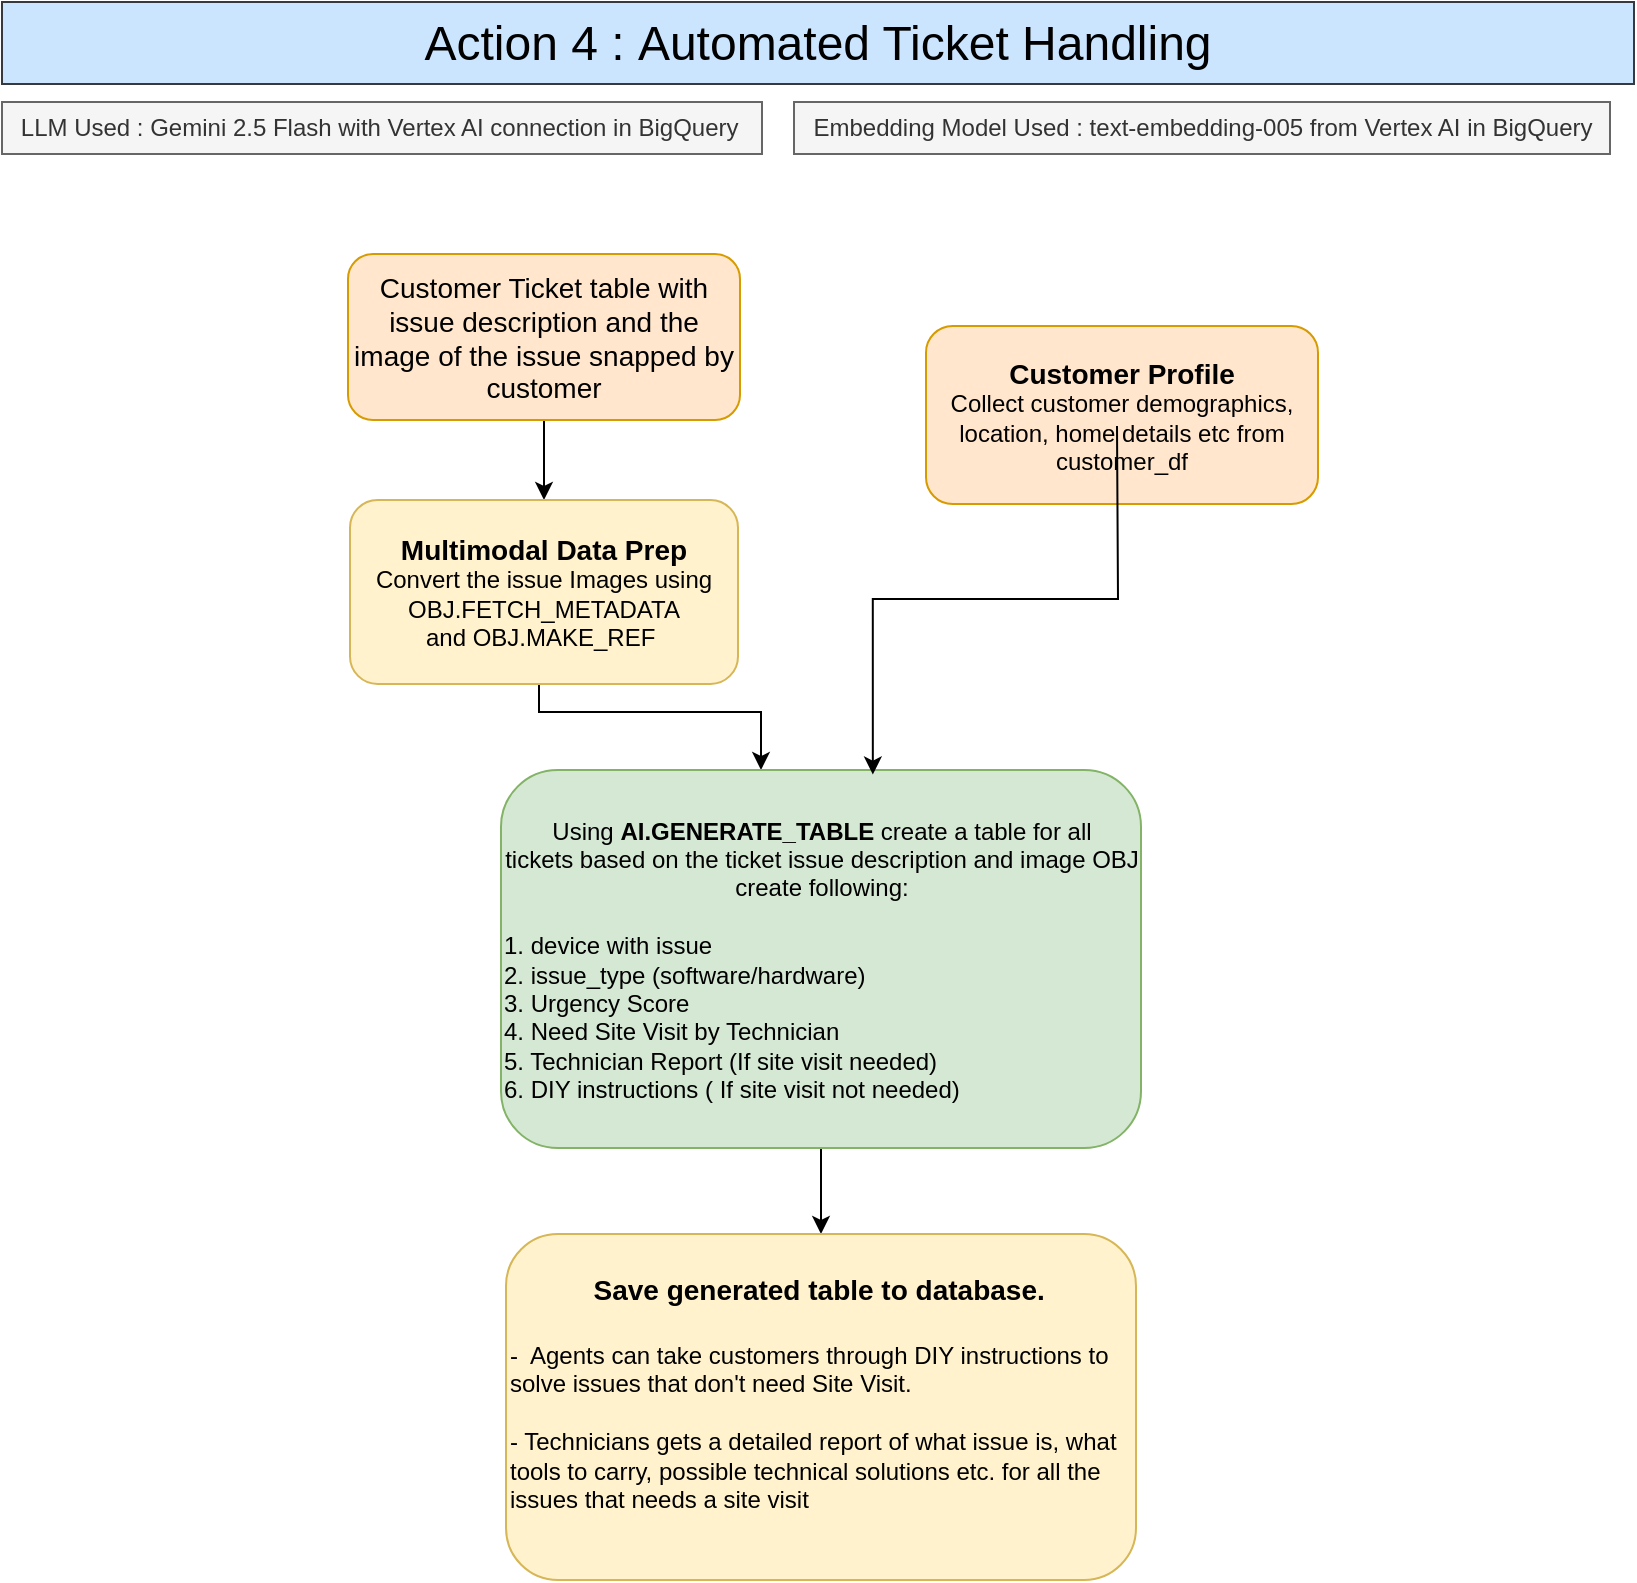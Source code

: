 <mxfile version="28.2.3">
  <diagram name="Page-1" id="xqz9bcCORzIzxERZBR4c">
    <mxGraphModel dx="1418" dy="786" grid="0" gridSize="10" guides="1" tooltips="1" connect="1" arrows="1" fold="1" page="1" pageScale="1" pageWidth="850" pageHeight="1100" math="0" shadow="0">
      <root>
        <mxCell id="0" />
        <mxCell id="1" parent="0" />
        <mxCell id="RQ6o2ah_zhozJDsj1HfJ-1" value="&lt;font style=&quot;font-size: 24px;&quot;&gt;Action 4 :&amp;nbsp;Automated Ticket Handling&lt;/font&gt;" style="rounded=0;whiteSpace=wrap;html=1;fillColor=#cce5ff;strokeColor=#36393d;" vertex="1" parent="1">
          <mxGeometry x="17" y="8" width="816" height="41" as="geometry" />
        </mxCell>
        <mxCell id="RQ6o2ah_zhozJDsj1HfJ-2" value="Embedding Model Used :&amp;nbsp;text-embedding-005 from Vertex AI in BigQuery" style="text;html=1;align=center;verticalAlign=middle;resizable=0;points=[];autosize=1;strokeColor=#666666;fillColor=#f5f5f5;fontColor=#333333;" vertex="1" parent="1">
          <mxGeometry x="413" y="58" width="408" height="26" as="geometry" />
        </mxCell>
        <mxCell id="RQ6o2ah_zhozJDsj1HfJ-3" value="LLM Used : Gemini 2.5 Flash with Vertex AI connection in BigQuery&amp;nbsp;" style="text;html=1;align=center;verticalAlign=middle;resizable=0;points=[];autosize=1;strokeColor=#666666;fillColor=#f5f5f5;fontColor=#333333;" vertex="1" parent="1">
          <mxGeometry x="17" y="58" width="380" height="26" as="geometry" />
        </mxCell>
        <mxCell id="RQ6o2ah_zhozJDsj1HfJ-6" value="" style="edgeStyle=orthogonalEdgeStyle;rounded=0;orthogonalLoop=1;jettySize=auto;html=1;" edge="1" parent="1" source="RQ6o2ah_zhozJDsj1HfJ-4" target="RQ6o2ah_zhozJDsj1HfJ-5">
          <mxGeometry relative="1" as="geometry" />
        </mxCell>
        <mxCell id="RQ6o2ah_zhozJDsj1HfJ-4" value="&lt;font style=&quot;font-size: 14px;&quot;&gt;Customer Ticket table with issue description and the image of the issue snapped by customer&lt;/font&gt;" style="rounded=1;whiteSpace=wrap;html=1;fillColor=#ffe6cc;strokeColor=#d79b00;" vertex="1" parent="1">
          <mxGeometry x="190" y="134" width="196" height="83" as="geometry" />
        </mxCell>
        <mxCell id="RQ6o2ah_zhozJDsj1HfJ-10" value="" style="edgeStyle=orthogonalEdgeStyle;rounded=0;orthogonalLoop=1;jettySize=auto;html=1;" edge="1" parent="1" target="RQ6o2ah_zhozJDsj1HfJ-9">
          <mxGeometry relative="1" as="geometry">
            <mxPoint x="285.5" y="310" as="sourcePoint" />
            <Array as="points">
              <mxPoint x="285.5" y="363" />
              <mxPoint x="396.5" y="363" />
            </Array>
          </mxGeometry>
        </mxCell>
        <mxCell id="RQ6o2ah_zhozJDsj1HfJ-5" value="&lt;b&gt;&lt;font style=&quot;font-size: 14px;&quot;&gt;Multimodal Data Prep&lt;/font&gt;&lt;/b&gt;&lt;div&gt;Convert the issue Images using OBJ.FETCH_METADATA and&amp;nbsp;OBJ.MAKE_REF&amp;nbsp;&lt;/div&gt;" style="whiteSpace=wrap;html=1;fillColor=#fff2cc;strokeColor=#d6b656;rounded=1;" vertex="1" parent="1">
          <mxGeometry x="191" y="257" width="194" height="92" as="geometry" />
        </mxCell>
        <mxCell id="RQ6o2ah_zhozJDsj1HfJ-7" value="&lt;span style=&quot;font-size: 14px;&quot;&gt;&lt;b&gt;Customer Profile&lt;/b&gt;&lt;/span&gt;&lt;div&gt;&lt;font style=&quot;font-size: 12px;&quot;&gt;Collect customer demographics, location, home details etc from customer_df&lt;/font&gt;&lt;/div&gt;" style="rounded=1;whiteSpace=wrap;html=1;fillColor=#ffe6cc;strokeColor=#d79b00;" vertex="1" parent="1">
          <mxGeometry x="479" y="170" width="196" height="89" as="geometry" />
        </mxCell>
        <mxCell id="RQ6o2ah_zhozJDsj1HfJ-22" value="" style="edgeStyle=orthogonalEdgeStyle;rounded=0;orthogonalLoop=1;jettySize=auto;html=1;" edge="1" parent="1" source="RQ6o2ah_zhozJDsj1HfJ-9" target="RQ6o2ah_zhozJDsj1HfJ-21">
          <mxGeometry relative="1" as="geometry" />
        </mxCell>
        <mxCell id="RQ6o2ah_zhozJDsj1HfJ-9" value="Using &lt;b&gt;AI.GENERATE_TABLE &lt;/b&gt;create a table for all tickets&amp;nbsp;based on the ticket issue description and image OBJ create following:&lt;div&gt;&lt;br&gt;&lt;div style=&quot;text-align: left;&quot;&gt;1. device with issue&lt;/div&gt;&lt;div style=&quot;text-align: left;&quot;&gt;2. issue_type (software/hardware)&lt;/div&gt;&lt;/div&gt;&lt;div style=&quot;text-align: left;&quot;&gt;3. Urgency Score&lt;/div&gt;&lt;div style=&quot;text-align: left;&quot;&gt;4. Need Site Visit by Technician&lt;/div&gt;&lt;div style=&quot;text-align: left;&quot;&gt;5. Technician Report (If site visit needed)&lt;/div&gt;&lt;div style=&quot;text-align: left;&quot;&gt;6. DIY instructions ( If site visit not needed)&lt;/div&gt;" style="whiteSpace=wrap;html=1;fillColor=#d5e8d4;strokeColor=#82b366;rounded=1;" vertex="1" parent="1">
          <mxGeometry x="266.5" y="392" width="320" height="189" as="geometry" />
        </mxCell>
        <mxCell id="RQ6o2ah_zhozJDsj1HfJ-13" style="edgeStyle=orthogonalEdgeStyle;rounded=0;orthogonalLoop=1;jettySize=auto;html=1;entryX=0.581;entryY=0.012;entryDx=0;entryDy=0;entryPerimeter=0;" edge="1" parent="1" target="RQ6o2ah_zhozJDsj1HfJ-9">
          <mxGeometry relative="1" as="geometry">
            <mxPoint x="574.5" y="220" as="sourcePoint" />
          </mxGeometry>
        </mxCell>
        <mxCell id="RQ6o2ah_zhozJDsj1HfJ-21" value="&lt;div style=&quot;text-align: center;&quot;&gt;&lt;b style=&quot;background-color: transparent; color: light-dark(rgb(0, 0, 0), rgb(255, 255, 255));&quot;&gt;&lt;font style=&quot;font-size: 14px;&quot;&gt;Save generated table to database.&amp;nbsp;&lt;/font&gt;&lt;/b&gt;&lt;/div&gt;&lt;div&gt;&lt;span style=&quot;font-size: 14px;&quot;&gt;&lt;b&gt;&lt;br&gt;&lt;/b&gt;&lt;/span&gt;&lt;div&gt;-&amp;nbsp; Agents can take customers through DIY instructions to solve issues that don&#39;t need Site Visit.&lt;/div&gt;&lt;div&gt;&lt;br&gt;&lt;/div&gt;&lt;div&gt;- Technicians gets a detailed report of what issue is, what tools to carry, possible technical solutions etc. for all the issues that needs a site visit&lt;/div&gt;&lt;div&gt;&lt;br&gt;&lt;/div&gt;&lt;/div&gt;" style="whiteSpace=wrap;html=1;fillColor=#fff2cc;strokeColor=#d6b656;rounded=1;align=left;" vertex="1" parent="1">
          <mxGeometry x="269" y="624" width="315" height="173" as="geometry" />
        </mxCell>
      </root>
    </mxGraphModel>
  </diagram>
</mxfile>
